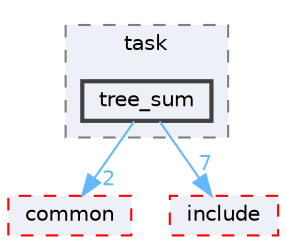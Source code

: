 digraph "external/taskflow/3rd-party/tbb/examples/task/tree_sum"
{
 // LATEX_PDF_SIZE
  bgcolor="transparent";
  edge [fontname=Helvetica,fontsize=10,labelfontname=Helvetica,labelfontsize=10];
  node [fontname=Helvetica,fontsize=10,shape=box,height=0.2,width=0.4];
  compound=true
  subgraph clusterdir_cba09dec2db835182d111c8043ac7ce5 {
    graph [ bgcolor="#edf0f7", pencolor="grey50", label="task", fontname=Helvetica,fontsize=10 style="filled,dashed", URL="dir_cba09dec2db835182d111c8043ac7ce5.html",tooltip=""]
  dir_ecce87b80d8d09794793f5b0561e11c7 [label="tree_sum", fillcolor="#edf0f7", color="grey25", style="filled,bold", URL="dir_ecce87b80d8d09794793f5b0561e11c7.html",tooltip=""];
  }
  dir_54703c436fa5ff1ab20c927331cf8a3a [label="common", fillcolor="#edf0f7", color="red", style="filled,dashed", URL="dir_54703c436fa5ff1ab20c927331cf8a3a.html",tooltip=""];
  dir_9a108c806b4257aefe6c62ce1f799fad [label="include", fillcolor="#edf0f7", color="red", style="filled,dashed", URL="dir_9a108c806b4257aefe6c62ce1f799fad.html",tooltip=""];
  dir_ecce87b80d8d09794793f5b0561e11c7->dir_54703c436fa5ff1ab20c927331cf8a3a [headlabel="2", labeldistance=1.5 headhref="dir_000870_000148.html" href="dir_000870_000148.html" color="steelblue1" fontcolor="steelblue1"];
  dir_ecce87b80d8d09794793f5b0561e11c7->dir_9a108c806b4257aefe6c62ce1f799fad [headlabel="7", labeldistance=1.5 headhref="dir_000870_000389.html" href="dir_000870_000389.html" color="steelblue1" fontcolor="steelblue1"];
}
